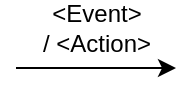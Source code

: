 <mxfile version="12.6.5" type="device"><diagram id="o7CU-OH_rpB8MOal6eK5" name="Page-1"><mxGraphModel dx="442" dy="300" grid="1" gridSize="10" guides="1" tooltips="1" connect="1" arrows="1" fold="1" page="1" pageScale="1" pageWidth="850" pageHeight="1100" math="0" shadow="0"><root><mxCell id="0"/><mxCell id="1" parent="0"/><mxCell id="4MeO9toEA2JeIaAbTo_o-1" value="" style="endArrow=classic;html=1;" edge="1" parent="1"><mxGeometry width="50" height="50" relative="1" as="geometry"><mxPoint x="40" y="80" as="sourcePoint"/><mxPoint x="120" y="80" as="targetPoint"/></mxGeometry></mxCell><mxCell id="4MeO9toEA2JeIaAbTo_o-2" value="&amp;lt;Event&amp;gt;&lt;br&gt;/ &amp;lt;Action&amp;gt;" style="text;html=1;align=center;verticalAlign=middle;resizable=0;points=[];labelBackgroundColor=none;" vertex="1" connectable="0" parent="4MeO9toEA2JeIaAbTo_o-1"><mxGeometry x="0.525" relative="1" as="geometry"><mxPoint x="-21" y="-20" as="offset"/></mxGeometry></mxCell></root></mxGraphModel></diagram></mxfile>